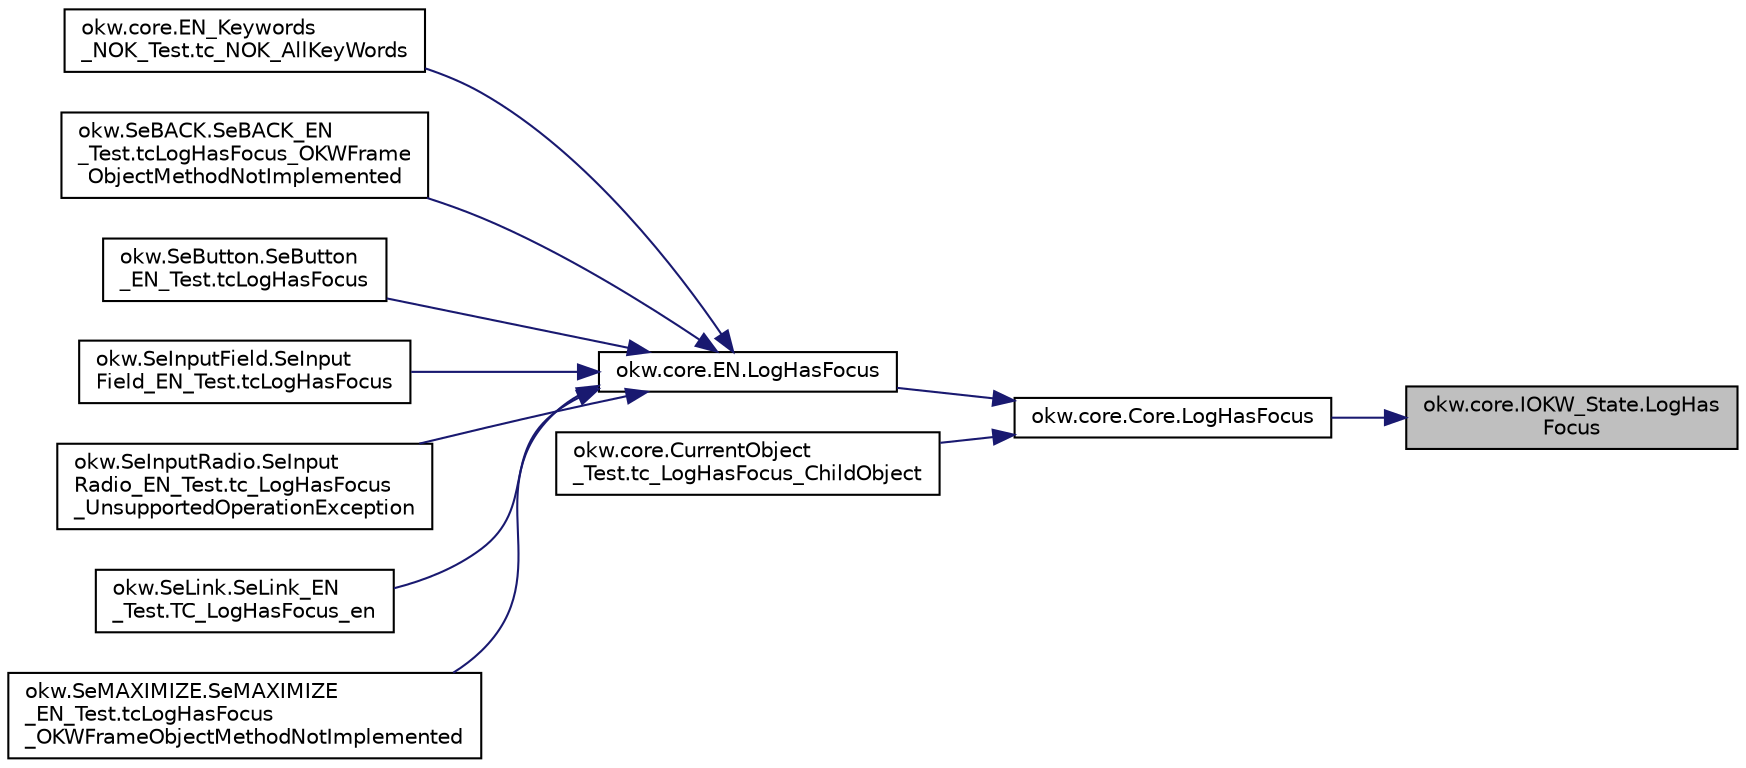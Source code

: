 digraph "okw.core.IOKW_State.LogHasFocus"
{
 // INTERACTIVE_SVG=YES
 // LATEX_PDF_SIZE
  edge [fontname="Helvetica",fontsize="10",labelfontname="Helvetica",labelfontsize="10"];
  node [fontname="Helvetica",fontsize="10",shape=record];
  rankdir="RL";
  Node975 [label="okw.core.IOKW_State.LogHas\lFocus",height=0.2,width=0.4,color="black", fillcolor="grey75", style="filled", fontcolor="black",tooltip="Dokumentiert den Fokus-Status des gegebenen Objekts."];
  Node975 -> Node976 [dir="back",color="midnightblue",fontsize="10",style="solid",fontname="Helvetica"];
  Node976 [label="okw.core.Core.LogHasFocus",height=0.2,width=0.4,color="black", fillcolor="white", style="filled",URL="$classokw_1_1core_1_1_core.html#a03c5ee5ec358b422d897b56c095d2613",tooltip="Dokumentiert den Fokus-Status des gegebenen Objekts."];
  Node976 -> Node977 [dir="back",color="midnightblue",fontsize="10",style="solid",fontname="Helvetica"];
  Node977 [label="okw.core.EN.LogHasFocus",height=0.2,width=0.4,color="black", fillcolor="white", style="filled",URL="$classokw_1_1core_1_1_e_n.html#a446ed81868f18ea11da1b531d5b2d152",tooltip="Dokumentiert den Fokus-Status des gegebenen Objekts."];
  Node977 -> Node978 [dir="back",color="midnightblue",fontsize="10",style="solid",fontname="Helvetica"];
  Node978 [label="okw.core.EN_Keywords\l_NOK_Test.tc_NOK_AllKeyWords",height=0.2,width=0.4,color="black", fillcolor="white", style="filled",URL="$classokw_1_1core_1_1_e_n___keywords___n_o_k___test.html#a81a960a2341dfb0e27da7871291c84dc",tooltip="Prüft methoden aufruf für einen einfachen Click."];
  Node977 -> Node979 [dir="back",color="midnightblue",fontsize="10",style="solid",fontname="Helvetica"];
  Node979 [label="okw.SeBACK.SeBACK_EN\l_Test.tcLogHasFocus_OKWFrame\lObjectMethodNotImplemented",height=0.2,width=0.4,color="black", fillcolor="white", style="filled",URL="$classokw_1_1_se_b_a_c_k_1_1_se_b_a_c_k___e_n___test.html#aa5f68b22014a6f83a97bd865ee219771",tooltip="Testet das Schlüsselwort LogHasFocus( FN ) eines SeBACK Prüfen."];
  Node977 -> Node980 [dir="back",color="midnightblue",fontsize="10",style="solid",fontname="Helvetica"];
  Node980 [label="okw.SeButton.SeButton\l_EN_Test.tcLogHasFocus",height=0.2,width=0.4,color="black", fillcolor="white", style="filled",URL="$classokw_1_1_se_button_1_1_se_button___e_n___test.html#a49539de775afe7bca40d6f152ce1e99e",tooltip="Test des Schlüsselwortes LogHasFocus für den GUI-Adapter SeButton."];
  Node977 -> Node981 [dir="back",color="midnightblue",fontsize="10",style="solid",fontname="Helvetica"];
  Node981 [label="okw.SeInputField.SeInput\lField_EN_Test.tcLogHasFocus",height=0.2,width=0.4,color="black", fillcolor="white", style="filled",URL="$classokw_1_1_se_input_field_1_1_se_input_field___e_n___test.html#aea12edabe046d05661be0d10287ad9e7",tooltip="Testet das Schlüsselwort LogHasFocus( FN ) eines SeInputField Prüfen."];
  Node977 -> Node982 [dir="back",color="midnightblue",fontsize="10",style="solid",fontname="Helvetica"];
  Node982 [label="okw.SeInputRadio.SeInput\lRadio_EN_Test.tc_LogHasFocus\l_UnsupportedOperationException",height=0.2,width=0.4,color="black", fillcolor="white", style="filled",URL="$classokw_1_1_se_input_radio_1_1_se_input_radio___e_n___test.html#a6488b26eb7784c8e4a8d87d086612a30",tooltip="Test des Schlüsselwortes LogHasFocus für den GUI-Adapter SeInputRadio."];
  Node977 -> Node983 [dir="back",color="midnightblue",fontsize="10",style="solid",fontname="Helvetica"];
  Node983 [label="okw.SeLink.SeLink_EN\l_Test.TC_LogHasFocus_en",height=0.2,width=0.4,color="black", fillcolor="white", style="filled",URL="$classokw_1_1_se_link_1_1_se_link___e_n___test.html#ab2878c015058b11805698c41ee421c14",tooltip="Focus eines Textfeldes loggen."];
  Node977 -> Node984 [dir="back",color="midnightblue",fontsize="10",style="solid",fontname="Helvetica"];
  Node984 [label="okw.SeMAXIMIZE.SeMAXIMIZE\l_EN_Test.tcLogHasFocus\l_OKWFrameObjectMethodNotImplemented",height=0.2,width=0.4,color="black", fillcolor="white", style="filled",URL="$classokw_1_1_se_m_a_x_i_m_i_z_e_1_1_se_m_a_x_i_m_i_z_e___e_n___test.html#ac36a4777b1e4faa03e09a691f002dfd7",tooltip="Testet das Schlüsselwort LogHasFocus( FN ) eines SeMAXIMIZE Prüfen."];
  Node976 -> Node985 [dir="back",color="midnightblue",fontsize="10",style="solid",fontname="Helvetica"];
  Node985 [label="okw.core.CurrentObject\l_Test.tc_LogHasFocus_ChildObject",height=0.2,width=0.4,color="black", fillcolor="white", style="filled",URL="$classokw_1_1core_1_1_current_object___test.html#a2d6b28ef6db7e3e30a236d2a9d3a1c5b",tooltip="Testziel: Prüft den Aufruf der Methode LogExists( \"FN\" ) im ChildObject."];
}
